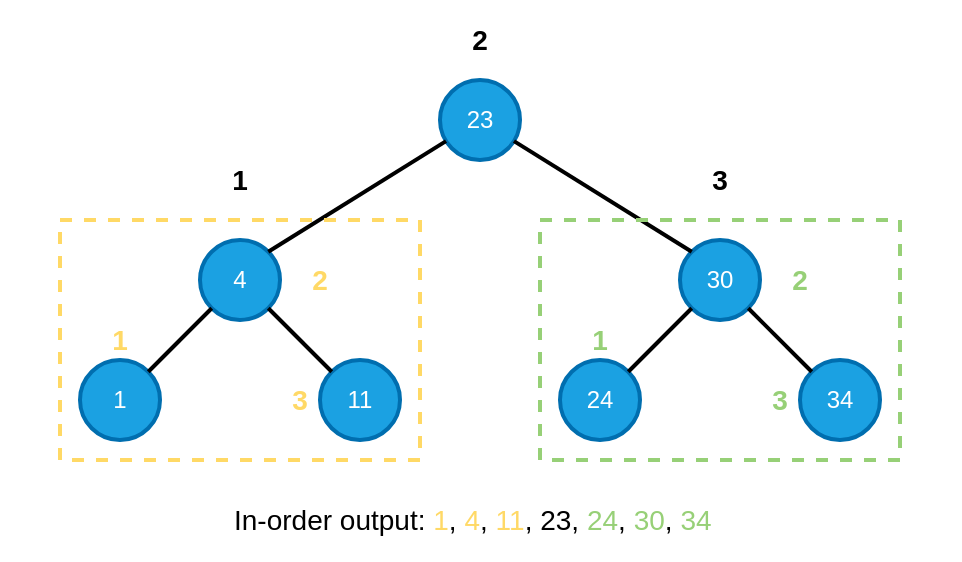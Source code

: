 <mxfile version="14.2.4" type="embed" pages="4">
    <diagram id="6hGFLwfOUW9BJ-s0fimq" name="inorder">
        <mxGraphModel dx="1327" dy="645" grid="1" gridSize="10" guides="1" tooltips="1" connect="1" arrows="1" fold="1" page="1" pageScale="1" pageWidth="827" pageHeight="1169" math="0" shadow="0">
            <root>
                <mxCell id="0"/>
                <mxCell id="1" parent="0"/>
                <mxCell id="30" value="" style="rounded=0;whiteSpace=wrap;html=1;strokeColor=none;strokeWidth=2;fillColor=#ffffff;gradientColor=none;" parent="1" vertex="1">
                    <mxGeometry x="100" y="60" width="480" height="280" as="geometry"/>
                </mxCell>
                <mxCell id="2" value="23" style="ellipse;whiteSpace=wrap;html=1;aspect=fixed;strokeColor=#006EAF;strokeWidth=2;fillColor=#1ba1e2;fontColor=#ffffff;" parent="1" vertex="1">
                    <mxGeometry x="320" y="100" width="40" height="40" as="geometry"/>
                </mxCell>
                <mxCell id="3" value="4&lt;span style=&quot;color: rgba(0 , 0 , 0 , 0) ; font-family: monospace ; font-size: 0px&quot;&gt;%3CmxGraphModel%3E%3Croot%3E%3CmxCell%20id%3D%220%22%2F%3E%3CmxCell%20id%3D%221%22%20parent%3D%220%22%2F%3E%3CmxCell%20id%3D%222%22%20value%3D%2223%22%20style%3D%22ellipse%3BwhiteSpace%3Dwrap%3Bhtml%3D1%3Baspect%3Dfixed%3BstrokeColor%3D%23006EAF%3BstrokeWidth%3D2%3BfillColor%3D%231ba1e2%3BfontColor%3D%23ffffff%3B%22%20vertex%3D%221%22%20parent%3D%221%22%3E%3CmxGeometry%20x%3D%22320%22%20y%3D%22120%22%20width%3D%2240%22%20height%3D%2240%22%20as%3D%22geometry%22%2F%3E%3C%2FmxCell%3E%3C%2Froot%3E%3C%2FmxGraphModel%3E&lt;/span&gt;" style="ellipse;whiteSpace=wrap;html=1;aspect=fixed;strokeColor=#006EAF;strokeWidth=2;fillColor=#1ba1e2;fontColor=#ffffff;" parent="1" vertex="1">
                    <mxGeometry x="200" y="180" width="40" height="40" as="geometry"/>
                </mxCell>
                <mxCell id="4" value="30" style="ellipse;whiteSpace=wrap;html=1;aspect=fixed;strokeColor=#006EAF;strokeWidth=2;fillColor=#1ba1e2;fontColor=#ffffff;" parent="1" vertex="1">
                    <mxGeometry x="440" y="180" width="40" height="40" as="geometry"/>
                </mxCell>
                <mxCell id="5" value="1" style="ellipse;whiteSpace=wrap;html=1;aspect=fixed;strokeColor=#006EAF;strokeWidth=2;fillColor=#1ba1e2;fontColor=#ffffff;" parent="1" vertex="1">
                    <mxGeometry x="140" y="240" width="40" height="40" as="geometry"/>
                </mxCell>
                <mxCell id="6" value="11" style="ellipse;whiteSpace=wrap;html=1;aspect=fixed;strokeColor=#006EAF;strokeWidth=2;fillColor=#1ba1e2;fontColor=#ffffff;" parent="1" vertex="1">
                    <mxGeometry x="260" y="240" width="40" height="40" as="geometry"/>
                </mxCell>
                <mxCell id="7" value="24" style="ellipse;whiteSpace=wrap;html=1;aspect=fixed;strokeColor=#006EAF;strokeWidth=2;fillColor=#1ba1e2;fontColor=#ffffff;" parent="1" vertex="1">
                    <mxGeometry x="380" y="240" width="40" height="40" as="geometry"/>
                </mxCell>
                <mxCell id="8" value="34" style="ellipse;whiteSpace=wrap;html=1;aspect=fixed;strokeColor=#006EAF;strokeWidth=2;fillColor=#1ba1e2;fontColor=#ffffff;" parent="1" vertex="1">
                    <mxGeometry x="500" y="240" width="40" height="40" as="geometry"/>
                </mxCell>
                <mxCell id="9" value="" style="endArrow=none;html=1;strokeColor=#000000;strokeWidth=2;exitX=1;exitY=0;exitDx=0;exitDy=0;" parent="1" source="3" target="2" edge="1">
                    <mxGeometry width="50" height="50" relative="1" as="geometry">
                        <mxPoint x="400" y="510" as="sourcePoint"/>
                        <mxPoint x="450" y="460" as="targetPoint"/>
                    </mxGeometry>
                </mxCell>
                <mxCell id="10" value="" style="endArrow=none;html=1;strokeColor=#000000;strokeWidth=2;exitX=0;exitY=0;exitDx=0;exitDy=0;" parent="1" source="4" target="2" edge="1">
                    <mxGeometry width="50" height="50" relative="1" as="geometry">
                        <mxPoint x="244.142" y="195.858" as="sourcePoint"/>
                        <mxPoint x="335.858" y="144.142" as="targetPoint"/>
                    </mxGeometry>
                </mxCell>
                <mxCell id="11" value="" style="endArrow=none;html=1;strokeColor=#000000;strokeWidth=2;exitX=0;exitY=1;exitDx=0;exitDy=0;entryX=1;entryY=0;entryDx=0;entryDy=0;" parent="1" source="3" target="5" edge="1">
                    <mxGeometry width="50" height="50" relative="1" as="geometry">
                        <mxPoint x="254.142" y="205.858" as="sourcePoint"/>
                        <mxPoint x="130" y="220" as="targetPoint"/>
                    </mxGeometry>
                </mxCell>
                <mxCell id="12" value="" style="endArrow=none;html=1;strokeColor=#000000;strokeWidth=2;entryX=1;entryY=1;entryDx=0;entryDy=0;exitX=0;exitY=0;exitDx=0;exitDy=0;" parent="1" source="6" target="3" edge="1">
                    <mxGeometry width="50" height="50" relative="1" as="geometry">
                        <mxPoint x="264.142" y="215.858" as="sourcePoint"/>
                        <mxPoint x="355.858" y="164.142" as="targetPoint"/>
                    </mxGeometry>
                </mxCell>
                <mxCell id="13" value="" style="endArrow=none;html=1;strokeColor=#000000;strokeWidth=2;entryX=0;entryY=1;entryDx=0;entryDy=0;exitX=1;exitY=0;exitDx=0;exitDy=0;" parent="1" source="7" target="4" edge="1">
                    <mxGeometry width="50" height="50" relative="1" as="geometry">
                        <mxPoint x="274.142" y="225.858" as="sourcePoint"/>
                        <mxPoint x="365.858" y="174.142" as="targetPoint"/>
                    </mxGeometry>
                </mxCell>
                <mxCell id="14" value="" style="endArrow=none;html=1;strokeColor=#000000;strokeWidth=2;entryX=1;entryY=1;entryDx=0;entryDy=0;exitX=0;exitY=0;exitDx=0;exitDy=0;" parent="1" source="8" target="4" edge="1">
                    <mxGeometry width="50" height="50" relative="1" as="geometry">
                        <mxPoint x="284.142" y="235.858" as="sourcePoint"/>
                        <mxPoint x="375.858" y="184.142" as="targetPoint"/>
                    </mxGeometry>
                </mxCell>
                <mxCell id="18" value="" style="rounded=0;whiteSpace=wrap;html=1;fillColor=none;gradientColor=#ffffff;strokeColor=#FFD966;dashed=1;strokeWidth=2;" parent="1" vertex="1">
                    <mxGeometry x="130" y="170" width="180" height="120" as="geometry"/>
                </mxCell>
                <mxCell id="19" value="" style="rounded=0;whiteSpace=wrap;html=1;fillColor=none;gradientColor=#ffffff;strokeColor=#97D077;dashed=1;strokeWidth=2;" parent="1" vertex="1">
                    <mxGeometry x="370" y="170" width="180" height="120" as="geometry"/>
                </mxCell>
                <mxCell id="20" value="&lt;b style=&quot;font-size: 14px&quot;&gt;&lt;font color=&quot;#97d077&quot;&gt;3&lt;/font&gt;&lt;/b&gt;" style="text;html=1;strokeColor=none;fillColor=none;align=center;verticalAlign=middle;whiteSpace=wrap;rounded=0;dashed=1;" parent="1" vertex="1">
                    <mxGeometry x="470" y="250" width="40" height="20" as="geometry"/>
                </mxCell>
                <mxCell id="21" value="&lt;b style=&quot;font-size: 14px&quot;&gt;&lt;font color=&quot;#ffd966&quot;&gt;3&lt;/font&gt;&lt;/b&gt;" style="text;html=1;strokeColor=none;fillColor=none;align=center;verticalAlign=middle;whiteSpace=wrap;rounded=0;dashed=1;" parent="1" vertex="1">
                    <mxGeometry x="230" y="250" width="40" height="20" as="geometry"/>
                </mxCell>
                <mxCell id="22" value="&lt;b style=&quot;color: rgb(0 , 0 , 0) ; font-size: 14px&quot;&gt;3&lt;/b&gt;" style="text;html=1;strokeColor=none;fillColor=none;align=center;verticalAlign=middle;whiteSpace=wrap;rounded=0;dashed=1;" parent="1" vertex="1">
                    <mxGeometry x="440" y="140" width="40" height="20" as="geometry"/>
                </mxCell>
                <mxCell id="23" value="&lt;b style=&quot;color: rgb(0 , 0 , 0) ; font-size: 14px&quot;&gt;2&lt;/b&gt;" style="text;html=1;strokeColor=none;fillColor=none;align=center;verticalAlign=middle;whiteSpace=wrap;rounded=0;dashed=1;" parent="1" vertex="1">
                    <mxGeometry x="320" y="70" width="40" height="20" as="geometry"/>
                </mxCell>
                <mxCell id="24" value="&lt;b style=&quot;color: rgb(0 , 0 , 0) ; font-size: 14px&quot;&gt;1&lt;/b&gt;" style="text;html=1;strokeColor=none;fillColor=none;align=center;verticalAlign=middle;whiteSpace=wrap;rounded=0;dashed=1;" parent="1" vertex="1">
                    <mxGeometry x="200" y="140" width="40" height="20" as="geometry"/>
                </mxCell>
                <mxCell id="25" value="&lt;b style=&quot;font-size: 14px&quot;&gt;&lt;font color=&quot;#ffd966&quot;&gt;2&lt;/font&gt;&lt;/b&gt;" style="text;html=1;strokeColor=none;fillColor=none;align=center;verticalAlign=middle;whiteSpace=wrap;rounded=0;dashed=1;" parent="1" vertex="1">
                    <mxGeometry x="240" y="190" width="40" height="20" as="geometry"/>
                </mxCell>
                <mxCell id="26" value="&lt;b style=&quot;font-size: 14px&quot;&gt;&lt;font color=&quot;#ffd966&quot;&gt;1&lt;/font&gt;&lt;/b&gt;" style="text;html=1;strokeColor=none;fillColor=none;align=center;verticalAlign=middle;whiteSpace=wrap;rounded=0;dashed=1;" parent="1" vertex="1">
                    <mxGeometry x="140" y="220" width="40" height="20" as="geometry"/>
                </mxCell>
                <mxCell id="28" value="&lt;b style=&quot;font-size: 14px&quot;&gt;&lt;font color=&quot;#97d077&quot;&gt;2&lt;/font&gt;&lt;/b&gt;" style="text;html=1;strokeColor=none;fillColor=none;align=center;verticalAlign=middle;whiteSpace=wrap;rounded=0;dashed=1;" parent="1" vertex="1">
                    <mxGeometry x="480" y="190" width="40" height="20" as="geometry"/>
                </mxCell>
                <mxCell id="29" value="&lt;b style=&quot;font-size: 14px&quot;&gt;&lt;font color=&quot;#97d077&quot;&gt;1&lt;/font&gt;&lt;/b&gt;" style="text;html=1;strokeColor=none;fillColor=none;align=center;verticalAlign=middle;whiteSpace=wrap;rounded=0;dashed=1;" parent="1" vertex="1">
                    <mxGeometry x="380" y="220" width="40" height="20" as="geometry"/>
                </mxCell>
                <mxCell id="31" value="&lt;font style=&quot;font-size: 14px&quot;&gt;&lt;font color=&quot;#000000&quot; style=&quot;font-size: 14px&quot;&gt;In-order output: &lt;/font&gt;&lt;font color=&quot;#ffd966&quot; style=&quot;font-size: 14px&quot;&gt;1&lt;/font&gt;&lt;font color=&quot;#000000&quot; style=&quot;font-size: 14px&quot;&gt;, &lt;/font&gt;&lt;font color=&quot;#ffd966&quot; style=&quot;font-size: 14px&quot;&gt;4&lt;/font&gt;&lt;font color=&quot;#000000&quot; style=&quot;font-size: 14px&quot;&gt;, &lt;/font&gt;&lt;font color=&quot;#ffd966&quot; style=&quot;font-size: 14px&quot;&gt;11&lt;/font&gt;&lt;font color=&quot;#000000&quot; style=&quot;font-size: 14px&quot;&gt;, 23, &lt;/font&gt;&lt;font color=&quot;#97d077&quot; style=&quot;font-size: 14px&quot;&gt;24&lt;/font&gt;&lt;font color=&quot;#000000&quot; style=&quot;font-size: 14px&quot;&gt;, &lt;/font&gt;&lt;font color=&quot;#97d077&quot; style=&quot;font-size: 14px&quot;&gt;30&lt;/font&gt;&lt;font color=&quot;#000000&quot; style=&quot;font-size: 14px&quot;&gt;, &lt;/font&gt;&lt;font color=&quot;#97d077&quot; style=&quot;font-size: 14px&quot;&gt;34&lt;/font&gt;&lt;/font&gt;" style="text;html=1;strokeColor=none;fillColor=none;align=left;verticalAlign=middle;whiteSpace=wrap;rounded=0;" parent="1" vertex="1">
                    <mxGeometry x="215" y="310" width="250" height="20" as="geometry"/>
                </mxCell>
            </root>
        </mxGraphModel>
    </diagram>
    <diagram name="preorder" id="hf1i-W4qNfu-Tb5vu6yO">
        <mxGraphModel dx="1327" dy="645" grid="1" gridSize="10" guides="1" tooltips="1" connect="1" arrows="1" fold="1" page="1" pageScale="1" pageWidth="827" pageHeight="1169" math="0" shadow="0">
            <root>
                <mxCell id="0-NxIk7NXnXgyCoXyVqq-0"/>
                <mxCell id="0-NxIk7NXnXgyCoXyVqq-1" parent="0-NxIk7NXnXgyCoXyVqq-0"/>
                <mxCell id="0-NxIk7NXnXgyCoXyVqq-2" value="" style="rounded=0;whiteSpace=wrap;html=1;strokeColor=none;strokeWidth=2;fillColor=#ffffff;gradientColor=none;" parent="0-NxIk7NXnXgyCoXyVqq-1" vertex="1">
                    <mxGeometry x="100" y="60" width="480" height="280" as="geometry"/>
                </mxCell>
                <mxCell id="0-NxIk7NXnXgyCoXyVqq-3" value="23" style="ellipse;whiteSpace=wrap;html=1;aspect=fixed;strokeColor=#006EAF;strokeWidth=2;fillColor=#1ba1e2;fontColor=#ffffff;" parent="0-NxIk7NXnXgyCoXyVqq-1" vertex="1">
                    <mxGeometry x="320" y="100" width="40" height="40" as="geometry"/>
                </mxCell>
                <mxCell id="0-NxIk7NXnXgyCoXyVqq-4" value="4&lt;span style=&quot;color: rgba(0 , 0 , 0 , 0) ; font-family: monospace ; font-size: 0px&quot;&gt;%3CmxGraphModel%3E%3Croot%3E%3CmxCell%20id%3D%220%22%2F%3E%3CmxCell%20id%3D%221%22%20parent%3D%220%22%2F%3E%3CmxCell%20id%3D%222%22%20value%3D%2223%22%20style%3D%22ellipse%3BwhiteSpace%3Dwrap%3Bhtml%3D1%3Baspect%3Dfixed%3BstrokeColor%3D%23006EAF%3BstrokeWidth%3D2%3BfillColor%3D%231ba1e2%3BfontColor%3D%23ffffff%3B%22%20vertex%3D%221%22%20parent%3D%221%22%3E%3CmxGeometry%20x%3D%22320%22%20y%3D%22120%22%20width%3D%2240%22%20height%3D%2240%22%20as%3D%22geometry%22%2F%3E%3C%2FmxCell%3E%3C%2Froot%3E%3C%2FmxGraphModel%3E&lt;/span&gt;" style="ellipse;whiteSpace=wrap;html=1;aspect=fixed;strokeColor=#006EAF;strokeWidth=2;fillColor=#1ba1e2;fontColor=#ffffff;" parent="0-NxIk7NXnXgyCoXyVqq-1" vertex="1">
                    <mxGeometry x="200" y="180" width="40" height="40" as="geometry"/>
                </mxCell>
                <mxCell id="0-NxIk7NXnXgyCoXyVqq-5" value="30" style="ellipse;whiteSpace=wrap;html=1;aspect=fixed;strokeColor=#006EAF;strokeWidth=2;fillColor=#1ba1e2;fontColor=#ffffff;" parent="0-NxIk7NXnXgyCoXyVqq-1" vertex="1">
                    <mxGeometry x="440" y="180" width="40" height="40" as="geometry"/>
                </mxCell>
                <mxCell id="0-NxIk7NXnXgyCoXyVqq-6" value="1" style="ellipse;whiteSpace=wrap;html=1;aspect=fixed;strokeColor=#006EAF;strokeWidth=2;fillColor=#1ba1e2;fontColor=#ffffff;" parent="0-NxIk7NXnXgyCoXyVqq-1" vertex="1">
                    <mxGeometry x="140" y="240" width="40" height="40" as="geometry"/>
                </mxCell>
                <mxCell id="0-NxIk7NXnXgyCoXyVqq-7" value="11" style="ellipse;whiteSpace=wrap;html=1;aspect=fixed;strokeColor=#006EAF;strokeWidth=2;fillColor=#1ba1e2;fontColor=#ffffff;" parent="0-NxIk7NXnXgyCoXyVqq-1" vertex="1">
                    <mxGeometry x="260" y="240" width="40" height="40" as="geometry"/>
                </mxCell>
                <mxCell id="0-NxIk7NXnXgyCoXyVqq-8" value="24" style="ellipse;whiteSpace=wrap;html=1;aspect=fixed;strokeColor=#006EAF;strokeWidth=2;fillColor=#1ba1e2;fontColor=#ffffff;" parent="0-NxIk7NXnXgyCoXyVqq-1" vertex="1">
                    <mxGeometry x="380" y="240" width="40" height="40" as="geometry"/>
                </mxCell>
                <mxCell id="0-NxIk7NXnXgyCoXyVqq-9" value="34" style="ellipse;whiteSpace=wrap;html=1;aspect=fixed;strokeColor=#006EAF;strokeWidth=2;fillColor=#1ba1e2;fontColor=#ffffff;" parent="0-NxIk7NXnXgyCoXyVqq-1" vertex="1">
                    <mxGeometry x="500" y="240" width="40" height="40" as="geometry"/>
                </mxCell>
                <mxCell id="0-NxIk7NXnXgyCoXyVqq-10" value="" style="endArrow=none;html=1;strokeColor=#000000;strokeWidth=2;exitX=1;exitY=0;exitDx=0;exitDy=0;" parent="0-NxIk7NXnXgyCoXyVqq-1" source="0-NxIk7NXnXgyCoXyVqq-4" target="0-NxIk7NXnXgyCoXyVqq-3" edge="1">
                    <mxGeometry width="50" height="50" relative="1" as="geometry">
                        <mxPoint x="400" y="510" as="sourcePoint"/>
                        <mxPoint x="450" y="460" as="targetPoint"/>
                    </mxGeometry>
                </mxCell>
                <mxCell id="0-NxIk7NXnXgyCoXyVqq-11" value="" style="endArrow=none;html=1;strokeColor=#000000;strokeWidth=2;exitX=0;exitY=0;exitDx=0;exitDy=0;" parent="0-NxIk7NXnXgyCoXyVqq-1" source="0-NxIk7NXnXgyCoXyVqq-5" target="0-NxIk7NXnXgyCoXyVqq-3" edge="1">
                    <mxGeometry width="50" height="50" relative="1" as="geometry">
                        <mxPoint x="244.142" y="195.858" as="sourcePoint"/>
                        <mxPoint x="335.858" y="144.142" as="targetPoint"/>
                    </mxGeometry>
                </mxCell>
                <mxCell id="0-NxIk7NXnXgyCoXyVqq-12" value="" style="endArrow=none;html=1;strokeColor=#000000;strokeWidth=2;exitX=0;exitY=1;exitDx=0;exitDy=0;entryX=1;entryY=0;entryDx=0;entryDy=0;" parent="0-NxIk7NXnXgyCoXyVqq-1" source="0-NxIk7NXnXgyCoXyVqq-4" target="0-NxIk7NXnXgyCoXyVqq-6" edge="1">
                    <mxGeometry width="50" height="50" relative="1" as="geometry">
                        <mxPoint x="254.142" y="205.858" as="sourcePoint"/>
                        <mxPoint x="130" y="220" as="targetPoint"/>
                    </mxGeometry>
                </mxCell>
                <mxCell id="0-NxIk7NXnXgyCoXyVqq-13" value="" style="endArrow=none;html=1;strokeColor=#000000;strokeWidth=2;entryX=1;entryY=1;entryDx=0;entryDy=0;exitX=0;exitY=0;exitDx=0;exitDy=0;" parent="0-NxIk7NXnXgyCoXyVqq-1" source="0-NxIk7NXnXgyCoXyVqq-7" target="0-NxIk7NXnXgyCoXyVqq-4" edge="1">
                    <mxGeometry width="50" height="50" relative="1" as="geometry">
                        <mxPoint x="264.142" y="215.858" as="sourcePoint"/>
                        <mxPoint x="355.858" y="164.142" as="targetPoint"/>
                    </mxGeometry>
                </mxCell>
                <mxCell id="0-NxIk7NXnXgyCoXyVqq-14" value="" style="endArrow=none;html=1;strokeColor=#000000;strokeWidth=2;entryX=0;entryY=1;entryDx=0;entryDy=0;exitX=1;exitY=0;exitDx=0;exitDy=0;" parent="0-NxIk7NXnXgyCoXyVqq-1" source="0-NxIk7NXnXgyCoXyVqq-8" target="0-NxIk7NXnXgyCoXyVqq-5" edge="1">
                    <mxGeometry width="50" height="50" relative="1" as="geometry">
                        <mxPoint x="274.142" y="225.858" as="sourcePoint"/>
                        <mxPoint x="365.858" y="174.142" as="targetPoint"/>
                    </mxGeometry>
                </mxCell>
                <mxCell id="0-NxIk7NXnXgyCoXyVqq-15" value="" style="endArrow=none;html=1;strokeColor=#000000;strokeWidth=2;entryX=1;entryY=1;entryDx=0;entryDy=0;exitX=0;exitY=0;exitDx=0;exitDy=0;" parent="0-NxIk7NXnXgyCoXyVqq-1" source="0-NxIk7NXnXgyCoXyVqq-9" target="0-NxIk7NXnXgyCoXyVqq-5" edge="1">
                    <mxGeometry width="50" height="50" relative="1" as="geometry">
                        <mxPoint x="284.142" y="235.858" as="sourcePoint"/>
                        <mxPoint x="375.858" y="184.142" as="targetPoint"/>
                    </mxGeometry>
                </mxCell>
                <mxCell id="0-NxIk7NXnXgyCoXyVqq-16" value="" style="rounded=0;whiteSpace=wrap;html=1;fillColor=none;gradientColor=#ffffff;strokeColor=#FFD966;dashed=1;strokeWidth=2;" parent="0-NxIk7NXnXgyCoXyVqq-1" vertex="1">
                    <mxGeometry x="130" y="170" width="180" height="120" as="geometry"/>
                </mxCell>
                <mxCell id="0-NxIk7NXnXgyCoXyVqq-17" value="" style="rounded=0;whiteSpace=wrap;html=1;fillColor=none;gradientColor=#ffffff;strokeColor=#97D077;dashed=1;strokeWidth=2;" parent="0-NxIk7NXnXgyCoXyVqq-1" vertex="1">
                    <mxGeometry x="370" y="170" width="180" height="120" as="geometry"/>
                </mxCell>
                <mxCell id="0-NxIk7NXnXgyCoXyVqq-18" value="&lt;b style=&quot;font-size: 14px&quot;&gt;&lt;font color=&quot;#97d077&quot;&gt;3&lt;/font&gt;&lt;/b&gt;" style="text;html=1;strokeColor=none;fillColor=none;align=center;verticalAlign=middle;whiteSpace=wrap;rounded=0;dashed=1;" parent="0-NxIk7NXnXgyCoXyVqq-1" vertex="1">
                    <mxGeometry x="470" y="250" width="40" height="20" as="geometry"/>
                </mxCell>
                <mxCell id="0-NxIk7NXnXgyCoXyVqq-19" value="&lt;b style=&quot;font-size: 14px&quot;&gt;&lt;font color=&quot;#ffd966&quot;&gt;3&lt;/font&gt;&lt;/b&gt;" style="text;html=1;strokeColor=none;fillColor=none;align=center;verticalAlign=middle;whiteSpace=wrap;rounded=0;dashed=1;" parent="0-NxIk7NXnXgyCoXyVqq-1" vertex="1">
                    <mxGeometry x="230" y="250" width="40" height="20" as="geometry"/>
                </mxCell>
                <mxCell id="0-NxIk7NXnXgyCoXyVqq-20" value="&lt;b style=&quot;color: rgb(0 , 0 , 0) ; font-size: 14px&quot;&gt;3&lt;/b&gt;" style="text;html=1;strokeColor=none;fillColor=none;align=center;verticalAlign=middle;whiteSpace=wrap;rounded=0;dashed=1;" parent="0-NxIk7NXnXgyCoXyVqq-1" vertex="1">
                    <mxGeometry x="440" y="140" width="40" height="20" as="geometry"/>
                </mxCell>
                <mxCell id="0-NxIk7NXnXgyCoXyVqq-21" value="&lt;b style=&quot;color: rgb(0 , 0 , 0) ; font-size: 14px&quot;&gt;1&lt;/b&gt;" style="text;html=1;strokeColor=none;fillColor=none;align=center;verticalAlign=middle;whiteSpace=wrap;rounded=0;dashed=1;" parent="0-NxIk7NXnXgyCoXyVqq-1" vertex="1">
                    <mxGeometry x="320" y="70" width="40" height="20" as="geometry"/>
                </mxCell>
                <mxCell id="0-NxIk7NXnXgyCoXyVqq-22" value="&lt;b style=&quot;color: rgb(0 , 0 , 0) ; font-size: 14px&quot;&gt;2&lt;/b&gt;" style="text;html=1;strokeColor=none;fillColor=none;align=center;verticalAlign=middle;whiteSpace=wrap;rounded=0;dashed=1;" parent="0-NxIk7NXnXgyCoXyVqq-1" vertex="1">
                    <mxGeometry x="200" y="140" width="40" height="20" as="geometry"/>
                </mxCell>
                <mxCell id="0-NxIk7NXnXgyCoXyVqq-23" value="&lt;b style=&quot;font-size: 14px&quot;&gt;&lt;font color=&quot;#ffd966&quot;&gt;1&lt;/font&gt;&lt;/b&gt;" style="text;html=1;strokeColor=none;fillColor=none;align=center;verticalAlign=middle;whiteSpace=wrap;rounded=0;dashed=1;" parent="0-NxIk7NXnXgyCoXyVqq-1" vertex="1">
                    <mxGeometry x="240" y="190" width="40" height="20" as="geometry"/>
                </mxCell>
                <mxCell id="0-NxIk7NXnXgyCoXyVqq-24" value="&lt;b style=&quot;font-size: 14px&quot;&gt;&lt;font color=&quot;#ffd966&quot;&gt;2&lt;/font&gt;&lt;/b&gt;" style="text;html=1;strokeColor=none;fillColor=none;align=center;verticalAlign=middle;whiteSpace=wrap;rounded=0;dashed=1;" parent="0-NxIk7NXnXgyCoXyVqq-1" vertex="1">
                    <mxGeometry x="140" y="220" width="40" height="20" as="geometry"/>
                </mxCell>
                <mxCell id="0-NxIk7NXnXgyCoXyVqq-25" value="&lt;b style=&quot;font-size: 14px&quot;&gt;&lt;font color=&quot;#97d077&quot;&gt;1&lt;/font&gt;&lt;/b&gt;" style="text;html=1;strokeColor=none;fillColor=none;align=center;verticalAlign=middle;whiteSpace=wrap;rounded=0;dashed=1;" parent="0-NxIk7NXnXgyCoXyVqq-1" vertex="1">
                    <mxGeometry x="480" y="190" width="40" height="20" as="geometry"/>
                </mxCell>
                <mxCell id="0-NxIk7NXnXgyCoXyVqq-26" value="&lt;b style=&quot;font-size: 14px&quot;&gt;&lt;font color=&quot;#97d077&quot;&gt;2&lt;/font&gt;&lt;/b&gt;" style="text;html=1;strokeColor=none;fillColor=none;align=center;verticalAlign=middle;whiteSpace=wrap;rounded=0;dashed=1;" parent="0-NxIk7NXnXgyCoXyVqq-1" vertex="1">
                    <mxGeometry x="380" y="220" width="40" height="20" as="geometry"/>
                </mxCell>
                <mxCell id="0-NxIk7NXnXgyCoXyVqq-27" value="&lt;font style=&quot;font-size: 14px&quot;&gt;&lt;font color=&quot;#000000&quot; style=&quot;font-size: 14px&quot;&gt;pre-order output:&amp;nbsp;&lt;/font&gt;&lt;font style=&quot;font-size: 14px&quot; color=&quot;#ffd966&quot;&gt;&amp;nbsp;&lt;/font&gt;&lt;font style=&quot;font-size: 14px&quot; color=&quot;#000000&quot;&gt;23,&lt;/font&gt;&lt;font style=&quot;font-size: 14px&quot; color=&quot;#ffd966&quot;&gt; 4&lt;/font&gt;&lt;font style=&quot;font-size: 14px&quot; color=&quot;#000000&quot;&gt;,&lt;/font&gt;&lt;font style=&quot;font-size: 14px&quot; color=&quot;#ffd966&quot;&gt; 1&lt;/font&gt;&lt;font style=&quot;font-size: 14px&quot; color=&quot;#000000&quot;&gt;,&lt;/font&gt;&lt;font style=&quot;font-size: 14px&quot; color=&quot;#ffd966&quot;&gt; 11&lt;/font&gt;&lt;font style=&quot;font-size: 14px&quot; color=&quot;#000000&quot;&gt;,&lt;/font&gt;&lt;font style=&quot;font-size: 14px&quot; color=&quot;#ffd966&quot;&gt; &lt;/font&gt;&lt;font style=&quot;font-size: 14px&quot; color=&quot;#97d077&quot;&gt;30&lt;/font&gt;&lt;font style=&quot;font-size: 14px&quot; color=&quot;#000000&quot;&gt;,&lt;/font&gt;&lt;font style=&quot;font-size: 14px&quot; color=&quot;#ffd966&quot;&gt; &lt;/font&gt;&lt;font style=&quot;font-size: 14px&quot; color=&quot;#97d077&quot;&gt;24&lt;/font&gt;&lt;font style=&quot;font-size: 14px&quot; color=&quot;#000000&quot;&gt;,&lt;/font&gt;&lt;font style=&quot;font-size: 14px&quot; color=&quot;#ffd966&quot;&gt; &lt;/font&gt;&lt;font style=&quot;font-size: 14px&quot; color=&quot;#97d077&quot;&gt;34&lt;/font&gt;&lt;/font&gt;" style="text;html=1;strokeColor=none;fillColor=none;align=left;verticalAlign=middle;whiteSpace=wrap;rounded=0;" parent="0-NxIk7NXnXgyCoXyVqq-1" vertex="1">
                    <mxGeometry x="200" y="310" width="280" height="20" as="geometry"/>
                </mxCell>
            </root>
        </mxGraphModel>
    </diagram>
    <diagram name="postorder" id="UNuQ0rq5022NI_5m-je-">
        <mxGraphModel dx="1327" dy="645" grid="1" gridSize="10" guides="1" tooltips="1" connect="1" arrows="1" fold="1" page="1" pageScale="1" pageWidth="827" pageHeight="1169" math="0" shadow="0">
            <root>
                <mxCell id="rLowQOYo1AkH6gLetVWS-0"/>
                <mxCell id="rLowQOYo1AkH6gLetVWS-1" parent="rLowQOYo1AkH6gLetVWS-0"/>
                <mxCell id="rLowQOYo1AkH6gLetVWS-2" value="" style="rounded=0;whiteSpace=wrap;html=1;strokeColor=none;strokeWidth=2;fillColor=#ffffff;gradientColor=none;" parent="rLowQOYo1AkH6gLetVWS-1" vertex="1">
                    <mxGeometry x="100" y="60" width="480" height="280" as="geometry"/>
                </mxCell>
                <mxCell id="rLowQOYo1AkH6gLetVWS-3" value="23" style="ellipse;whiteSpace=wrap;html=1;aspect=fixed;strokeColor=#006EAF;strokeWidth=2;fillColor=#1ba1e2;fontColor=#ffffff;" parent="rLowQOYo1AkH6gLetVWS-1" vertex="1">
                    <mxGeometry x="320" y="100" width="40" height="40" as="geometry"/>
                </mxCell>
                <mxCell id="rLowQOYo1AkH6gLetVWS-4" value="4&lt;span style=&quot;color: rgba(0 , 0 , 0 , 0) ; font-family: monospace ; font-size: 0px&quot;&gt;%3CmxGraphModel%3E%3Croot%3E%3CmxCell%20id%3D%220%22%2F%3E%3CmxCell%20id%3D%221%22%20parent%3D%220%22%2F%3E%3CmxCell%20id%3D%222%22%20value%3D%2223%22%20style%3D%22ellipse%3BwhiteSpace%3Dwrap%3Bhtml%3D1%3Baspect%3Dfixed%3BstrokeColor%3D%23006EAF%3BstrokeWidth%3D2%3BfillColor%3D%231ba1e2%3BfontColor%3D%23ffffff%3B%22%20vertex%3D%221%22%20parent%3D%221%22%3E%3CmxGeometry%20x%3D%22320%22%20y%3D%22120%22%20width%3D%2240%22%20height%3D%2240%22%20as%3D%22geometry%22%2F%3E%3C%2FmxCell%3E%3C%2Froot%3E%3C%2FmxGraphModel%3E&lt;/span&gt;" style="ellipse;whiteSpace=wrap;html=1;aspect=fixed;strokeColor=#006EAF;strokeWidth=2;fillColor=#1ba1e2;fontColor=#ffffff;" parent="rLowQOYo1AkH6gLetVWS-1" vertex="1">
                    <mxGeometry x="200" y="180" width="40" height="40" as="geometry"/>
                </mxCell>
                <mxCell id="rLowQOYo1AkH6gLetVWS-5" value="30" style="ellipse;whiteSpace=wrap;html=1;aspect=fixed;strokeColor=#006EAF;strokeWidth=2;fillColor=#1ba1e2;fontColor=#ffffff;" parent="rLowQOYo1AkH6gLetVWS-1" vertex="1">
                    <mxGeometry x="440" y="180" width="40" height="40" as="geometry"/>
                </mxCell>
                <mxCell id="rLowQOYo1AkH6gLetVWS-6" value="1" style="ellipse;whiteSpace=wrap;html=1;aspect=fixed;strokeColor=#006EAF;strokeWidth=2;fillColor=#1ba1e2;fontColor=#ffffff;" parent="rLowQOYo1AkH6gLetVWS-1" vertex="1">
                    <mxGeometry x="140" y="240" width="40" height="40" as="geometry"/>
                </mxCell>
                <mxCell id="rLowQOYo1AkH6gLetVWS-7" value="11" style="ellipse;whiteSpace=wrap;html=1;aspect=fixed;strokeColor=#006EAF;strokeWidth=2;fillColor=#1ba1e2;fontColor=#ffffff;" parent="rLowQOYo1AkH6gLetVWS-1" vertex="1">
                    <mxGeometry x="260" y="240" width="40" height="40" as="geometry"/>
                </mxCell>
                <mxCell id="rLowQOYo1AkH6gLetVWS-8" value="24" style="ellipse;whiteSpace=wrap;html=1;aspect=fixed;strokeColor=#006EAF;strokeWidth=2;fillColor=#1ba1e2;fontColor=#ffffff;" parent="rLowQOYo1AkH6gLetVWS-1" vertex="1">
                    <mxGeometry x="380" y="240" width="40" height="40" as="geometry"/>
                </mxCell>
                <mxCell id="rLowQOYo1AkH6gLetVWS-9" value="34" style="ellipse;whiteSpace=wrap;html=1;aspect=fixed;strokeColor=#006EAF;strokeWidth=2;fillColor=#1ba1e2;fontColor=#ffffff;" parent="rLowQOYo1AkH6gLetVWS-1" vertex="1">
                    <mxGeometry x="500" y="240" width="40" height="40" as="geometry"/>
                </mxCell>
                <mxCell id="rLowQOYo1AkH6gLetVWS-10" value="" style="endArrow=none;html=1;strokeColor=#000000;strokeWidth=2;exitX=1;exitY=0;exitDx=0;exitDy=0;" parent="rLowQOYo1AkH6gLetVWS-1" source="rLowQOYo1AkH6gLetVWS-4" target="rLowQOYo1AkH6gLetVWS-3" edge="1">
                    <mxGeometry width="50" height="50" relative="1" as="geometry">
                        <mxPoint x="400" y="510" as="sourcePoint"/>
                        <mxPoint x="450" y="460" as="targetPoint"/>
                    </mxGeometry>
                </mxCell>
                <mxCell id="rLowQOYo1AkH6gLetVWS-11" value="" style="endArrow=none;html=1;strokeColor=#000000;strokeWidth=2;exitX=0;exitY=0;exitDx=0;exitDy=0;" parent="rLowQOYo1AkH6gLetVWS-1" source="rLowQOYo1AkH6gLetVWS-5" target="rLowQOYo1AkH6gLetVWS-3" edge="1">
                    <mxGeometry width="50" height="50" relative="1" as="geometry">
                        <mxPoint x="244.142" y="195.858" as="sourcePoint"/>
                        <mxPoint x="335.858" y="144.142" as="targetPoint"/>
                    </mxGeometry>
                </mxCell>
                <mxCell id="rLowQOYo1AkH6gLetVWS-12" value="" style="endArrow=none;html=1;strokeColor=#000000;strokeWidth=2;exitX=0;exitY=1;exitDx=0;exitDy=0;entryX=1;entryY=0;entryDx=0;entryDy=0;" parent="rLowQOYo1AkH6gLetVWS-1" source="rLowQOYo1AkH6gLetVWS-4" target="rLowQOYo1AkH6gLetVWS-6" edge="1">
                    <mxGeometry width="50" height="50" relative="1" as="geometry">
                        <mxPoint x="254.142" y="205.858" as="sourcePoint"/>
                        <mxPoint x="130" y="220" as="targetPoint"/>
                    </mxGeometry>
                </mxCell>
                <mxCell id="rLowQOYo1AkH6gLetVWS-13" value="" style="endArrow=none;html=1;strokeColor=#000000;strokeWidth=2;entryX=1;entryY=1;entryDx=0;entryDy=0;exitX=0;exitY=0;exitDx=0;exitDy=0;" parent="rLowQOYo1AkH6gLetVWS-1" source="rLowQOYo1AkH6gLetVWS-7" target="rLowQOYo1AkH6gLetVWS-4" edge="1">
                    <mxGeometry width="50" height="50" relative="1" as="geometry">
                        <mxPoint x="264.142" y="215.858" as="sourcePoint"/>
                        <mxPoint x="355.858" y="164.142" as="targetPoint"/>
                    </mxGeometry>
                </mxCell>
                <mxCell id="rLowQOYo1AkH6gLetVWS-14" value="" style="endArrow=none;html=1;strokeColor=#000000;strokeWidth=2;entryX=0;entryY=1;entryDx=0;entryDy=0;exitX=1;exitY=0;exitDx=0;exitDy=0;" parent="rLowQOYo1AkH6gLetVWS-1" source="rLowQOYo1AkH6gLetVWS-8" target="rLowQOYo1AkH6gLetVWS-5" edge="1">
                    <mxGeometry width="50" height="50" relative="1" as="geometry">
                        <mxPoint x="274.142" y="225.858" as="sourcePoint"/>
                        <mxPoint x="365.858" y="174.142" as="targetPoint"/>
                    </mxGeometry>
                </mxCell>
                <mxCell id="rLowQOYo1AkH6gLetVWS-15" value="" style="endArrow=none;html=1;strokeColor=#000000;strokeWidth=2;entryX=1;entryY=1;entryDx=0;entryDy=0;exitX=0;exitY=0;exitDx=0;exitDy=0;" parent="rLowQOYo1AkH6gLetVWS-1" source="rLowQOYo1AkH6gLetVWS-9" target="rLowQOYo1AkH6gLetVWS-5" edge="1">
                    <mxGeometry width="50" height="50" relative="1" as="geometry">
                        <mxPoint x="284.142" y="235.858" as="sourcePoint"/>
                        <mxPoint x="375.858" y="184.142" as="targetPoint"/>
                    </mxGeometry>
                </mxCell>
                <mxCell id="rLowQOYo1AkH6gLetVWS-16" value="" style="rounded=0;whiteSpace=wrap;html=1;fillColor=none;gradientColor=#ffffff;strokeColor=#FFD966;dashed=1;strokeWidth=2;" parent="rLowQOYo1AkH6gLetVWS-1" vertex="1">
                    <mxGeometry x="130" y="170" width="180" height="120" as="geometry"/>
                </mxCell>
                <mxCell id="rLowQOYo1AkH6gLetVWS-17" value="" style="rounded=0;whiteSpace=wrap;html=1;fillColor=none;gradientColor=#ffffff;strokeColor=#97D077;dashed=1;strokeWidth=2;" parent="rLowQOYo1AkH6gLetVWS-1" vertex="1">
                    <mxGeometry x="370" y="170" width="180" height="120" as="geometry"/>
                </mxCell>
                <mxCell id="rLowQOYo1AkH6gLetVWS-18" value="&lt;b style=&quot;font-size: 14px&quot;&gt;&lt;font color=&quot;#97d077&quot;&gt;2&lt;/font&gt;&lt;/b&gt;" style="text;html=1;strokeColor=none;fillColor=none;align=center;verticalAlign=middle;whiteSpace=wrap;rounded=0;dashed=1;" parent="rLowQOYo1AkH6gLetVWS-1" vertex="1">
                    <mxGeometry x="470" y="250" width="40" height="20" as="geometry"/>
                </mxCell>
                <mxCell id="rLowQOYo1AkH6gLetVWS-19" value="&lt;b style=&quot;font-size: 14px&quot;&gt;&lt;font color=&quot;#ffd966&quot;&gt;2&lt;/font&gt;&lt;/b&gt;" style="text;html=1;strokeColor=none;fillColor=none;align=center;verticalAlign=middle;whiteSpace=wrap;rounded=0;dashed=1;" parent="rLowQOYo1AkH6gLetVWS-1" vertex="1">
                    <mxGeometry x="230" y="250" width="40" height="20" as="geometry"/>
                </mxCell>
                <mxCell id="rLowQOYo1AkH6gLetVWS-20" value="&lt;b style=&quot;color: rgb(0 , 0 , 0) ; font-size: 14px&quot;&gt;2&lt;/b&gt;" style="text;html=1;strokeColor=none;fillColor=none;align=center;verticalAlign=middle;whiteSpace=wrap;rounded=0;dashed=1;" parent="rLowQOYo1AkH6gLetVWS-1" vertex="1">
                    <mxGeometry x="440" y="140" width="40" height="20" as="geometry"/>
                </mxCell>
                <mxCell id="rLowQOYo1AkH6gLetVWS-21" value="&lt;b style=&quot;color: rgb(0 , 0 , 0) ; font-size: 14px&quot;&gt;3&lt;/b&gt;" style="text;html=1;strokeColor=none;fillColor=none;align=center;verticalAlign=middle;whiteSpace=wrap;rounded=0;dashed=1;" parent="rLowQOYo1AkH6gLetVWS-1" vertex="1">
                    <mxGeometry x="320" y="70" width="40" height="20" as="geometry"/>
                </mxCell>
                <mxCell id="rLowQOYo1AkH6gLetVWS-22" value="&lt;b style=&quot;color: rgb(0 , 0 , 0) ; font-size: 14px&quot;&gt;1&lt;/b&gt;" style="text;html=1;strokeColor=none;fillColor=none;align=center;verticalAlign=middle;whiteSpace=wrap;rounded=0;dashed=1;" parent="rLowQOYo1AkH6gLetVWS-1" vertex="1">
                    <mxGeometry x="200" y="140" width="40" height="20" as="geometry"/>
                </mxCell>
                <mxCell id="rLowQOYo1AkH6gLetVWS-23" value="&lt;b style=&quot;font-size: 14px&quot;&gt;&lt;font color=&quot;#ffd966&quot;&gt;3&lt;/font&gt;&lt;/b&gt;" style="text;html=1;strokeColor=none;fillColor=none;align=center;verticalAlign=middle;whiteSpace=wrap;rounded=0;dashed=1;" parent="rLowQOYo1AkH6gLetVWS-1" vertex="1">
                    <mxGeometry x="240" y="190" width="40" height="20" as="geometry"/>
                </mxCell>
                <mxCell id="rLowQOYo1AkH6gLetVWS-24" value="&lt;b style=&quot;font-size: 14px&quot;&gt;&lt;font color=&quot;#ffd966&quot;&gt;1&lt;/font&gt;&lt;/b&gt;" style="text;html=1;strokeColor=none;fillColor=none;align=center;verticalAlign=middle;whiteSpace=wrap;rounded=0;dashed=1;" parent="rLowQOYo1AkH6gLetVWS-1" vertex="1">
                    <mxGeometry x="140" y="220" width="40" height="20" as="geometry"/>
                </mxCell>
                <mxCell id="rLowQOYo1AkH6gLetVWS-25" value="&lt;b style=&quot;font-size: 14px&quot;&gt;&lt;font color=&quot;#97d077&quot;&gt;3&lt;/font&gt;&lt;/b&gt;" style="text;html=1;strokeColor=none;fillColor=none;align=center;verticalAlign=middle;whiteSpace=wrap;rounded=0;dashed=1;" parent="rLowQOYo1AkH6gLetVWS-1" vertex="1">
                    <mxGeometry x="480" y="190" width="40" height="20" as="geometry"/>
                </mxCell>
                <mxCell id="rLowQOYo1AkH6gLetVWS-26" value="&lt;b style=&quot;font-size: 14px&quot;&gt;&lt;font color=&quot;#97d077&quot;&gt;1&lt;/font&gt;&lt;/b&gt;" style="text;html=1;strokeColor=none;fillColor=none;align=center;verticalAlign=middle;whiteSpace=wrap;rounded=0;dashed=1;" parent="rLowQOYo1AkH6gLetVWS-1" vertex="1">
                    <mxGeometry x="380" y="220" width="40" height="20" as="geometry"/>
                </mxCell>
                <mxCell id="rLowQOYo1AkH6gLetVWS-27" value="&lt;font style=&quot;font-size: 14px&quot;&gt;&lt;font color=&quot;#000000&quot; style=&quot;font-size: 14px&quot;&gt;post-order output:&amp;nbsp;&lt;/font&gt;&lt;font style=&quot;font-size: 14px&quot; color=&quot;#ffd966&quot;&gt;&amp;nbsp;&lt;/font&gt;&lt;font style=&quot;font-size: 14px&quot; color=&quot;#ffd966&quot;&gt;1&lt;/font&gt;&lt;font style=&quot;font-size: 14px&quot; color=&quot;#000000&quot;&gt;, &lt;/font&gt;&lt;font style=&quot;font-size: 14px&quot; color=&quot;#ffd966&quot;&gt;11&lt;/font&gt;&lt;font style=&quot;font-size: 14px&quot; color=&quot;#000000&quot;&gt;, &lt;/font&gt;&lt;font style=&quot;font-size: 14px&quot; color=&quot;#ffd966&quot;&gt;4&lt;/font&gt;&lt;font style=&quot;font-size: 14px&quot; color=&quot;#000000&quot;&gt;, &lt;/font&gt;&lt;font style=&quot;font-size: 14px&quot; color=&quot;#97d077&quot;&gt;24&lt;/font&gt;&lt;font style=&quot;font-size: 14px&quot; color=&quot;#000000&quot;&gt;, &lt;/font&gt;&lt;font style=&quot;font-size: 14px&quot; color=&quot;#97d077&quot;&gt;34&lt;/font&gt;&lt;font style=&quot;font-size: 14px&quot; color=&quot;#000000&quot;&gt;, &lt;/font&gt;&lt;font style=&quot;font-size: 14px&quot; color=&quot;#97d077&quot;&gt;30&lt;/font&gt;&lt;font style=&quot;font-size: 14px&quot; color=&quot;#000000&quot;&gt;, 23&lt;/font&gt;&lt;/font&gt;" style="text;html=1;strokeColor=none;fillColor=none;align=left;verticalAlign=middle;whiteSpace=wrap;rounded=0;" parent="rLowQOYo1AkH6gLetVWS-1" vertex="1">
                    <mxGeometry x="195" y="310" width="290" height="20" as="geometry"/>
                </mxCell>
            </root>
        </mxGraphModel>
    </diagram>
    <diagram name="levelorder" id="jokxPdVXTMhTEUd-SEuJ">
        <mxGraphModel dx="1327" dy="645" grid="1" gridSize="10" guides="1" tooltips="1" connect="1" arrows="1" fold="1" page="1" pageScale="1" pageWidth="827" pageHeight="1169" math="0" shadow="0">
            <root>
                <mxCell id="TsHPLR6YYyqttM2Q13FR-0"/>
                <mxCell id="TsHPLR6YYyqttM2Q13FR-1" parent="TsHPLR6YYyqttM2Q13FR-0"/>
                <mxCell id="TsHPLR6YYyqttM2Q13FR-2" value="" style="rounded=0;whiteSpace=wrap;html=1;strokeColor=none;strokeWidth=2;fillColor=#ffffff;gradientColor=none;" parent="TsHPLR6YYyqttM2Q13FR-1" vertex="1">
                    <mxGeometry x="80" y="80" width="520" height="280" as="geometry"/>
                </mxCell>
                <mxCell id="TsHPLR6YYyqttM2Q13FR-4" value="4&lt;span style=&quot;color: rgba(0 , 0 , 0 , 0) ; font-family: monospace ; font-size: 0px&quot;&gt;%3CmxGraphModel%3E%3Croot%3E%3CmxCell%20id%3D%220%22%2F%3E%3CmxCell%20id%3D%221%22%20parent%3D%220%22%2F%3E%3CmxCell%20id%3D%222%22%20value%3D%2223%22%20style%3D%22ellipse%3BwhiteSpace%3Dwrap%3Bhtml%3D1%3Baspect%3Dfixed%3BstrokeColor%3D%23006EAF%3BstrokeWidth%3D2%3BfillColor%3D%231ba1e2%3BfontColor%3D%23ffffff%3B%22%20vertex%3D%221%22%20parent%3D%221%22%3E%3CmxGeometry%20x%3D%22320%22%20y%3D%22120%22%20width%3D%2240%22%20height%3D%2240%22%20as%3D%22geometry%22%2F%3E%3C%2FmxCell%3E%3C%2Froot%3E%3C%2FmxGraphModel%3E&lt;/span&gt;" style="ellipse;whiteSpace=wrap;html=1;aspect=fixed;strokeColor=#006EAF;strokeWidth=2;fillColor=#1ba1e2;fontColor=#ffffff;" parent="TsHPLR6YYyqttM2Q13FR-1" vertex="1">
                    <mxGeometry x="200" y="180" width="40" height="40" as="geometry"/>
                </mxCell>
                <mxCell id="TsHPLR6YYyqttM2Q13FR-5" value="30" style="ellipse;whiteSpace=wrap;html=1;aspect=fixed;strokeColor=#006EAF;strokeWidth=2;fillColor=#1ba1e2;fontColor=#ffffff;" parent="TsHPLR6YYyqttM2Q13FR-1" vertex="1">
                    <mxGeometry x="440" y="180" width="40" height="40" as="geometry"/>
                </mxCell>
                <mxCell id="TsHPLR6YYyqttM2Q13FR-6" value="1" style="ellipse;whiteSpace=wrap;html=1;aspect=fixed;strokeColor=#006EAF;strokeWidth=2;fillColor=#1ba1e2;fontColor=#ffffff;" parent="TsHPLR6YYyqttM2Q13FR-1" vertex="1">
                    <mxGeometry x="140" y="240" width="40" height="40" as="geometry"/>
                </mxCell>
                <mxCell id="TsHPLR6YYyqttM2Q13FR-7" value="11" style="ellipse;whiteSpace=wrap;html=1;aspect=fixed;strokeColor=#006EAF;strokeWidth=2;fillColor=#1ba1e2;fontColor=#ffffff;" parent="TsHPLR6YYyqttM2Q13FR-1" vertex="1">
                    <mxGeometry x="260" y="240" width="40" height="40" as="geometry"/>
                </mxCell>
                <mxCell id="TsHPLR6YYyqttM2Q13FR-8" value="24" style="ellipse;whiteSpace=wrap;html=1;aspect=fixed;strokeColor=#006EAF;strokeWidth=2;fillColor=#1ba1e2;fontColor=#ffffff;" parent="TsHPLR6YYyqttM2Q13FR-1" vertex="1">
                    <mxGeometry x="380" y="240" width="40" height="40" as="geometry"/>
                </mxCell>
                <mxCell id="TsHPLR6YYyqttM2Q13FR-9" value="34" style="ellipse;whiteSpace=wrap;html=1;aspect=fixed;strokeColor=#006EAF;strokeWidth=2;fillColor=#1ba1e2;fontColor=#ffffff;" parent="TsHPLR6YYyqttM2Q13FR-1" vertex="1">
                    <mxGeometry x="500" y="240" width="40" height="40" as="geometry"/>
                </mxCell>
                <mxCell id="TsHPLR6YYyqttM2Q13FR-10" value="" style="endArrow=none;html=1;strokeColor=#000000;strokeWidth=2;exitX=1;exitY=0;exitDx=0;exitDy=0;entryX=0;entryY=1;entryDx=0;entryDy=0;" parent="TsHPLR6YYyqttM2Q13FR-1" source="TsHPLR6YYyqttM2Q13FR-4" target="TsHPLR6YYyqttM2Q13FR-3" edge="1">
                    <mxGeometry width="50" height="50" relative="1" as="geometry">
                        <mxPoint x="400" y="510" as="sourcePoint"/>
                        <mxPoint x="340" y="130" as="targetPoint"/>
                    </mxGeometry>
                </mxCell>
                <mxCell id="TsHPLR6YYyqttM2Q13FR-11" value="" style="endArrow=none;html=1;strokeColor=#000000;strokeWidth=2;exitX=0;exitY=0;exitDx=0;exitDy=0;" parent="TsHPLR6YYyqttM2Q13FR-1" source="TsHPLR6YYyqttM2Q13FR-5" target="TsHPLR6YYyqttM2Q13FR-3" edge="1">
                    <mxGeometry width="50" height="50" relative="1" as="geometry">
                        <mxPoint x="244.142" y="195.858" as="sourcePoint"/>
                        <mxPoint x="335.858" y="144.142" as="targetPoint"/>
                    </mxGeometry>
                </mxCell>
                <mxCell id="TsHPLR6YYyqttM2Q13FR-12" value="" style="endArrow=none;html=1;strokeColor=#000000;strokeWidth=2;exitX=0;exitY=1;exitDx=0;exitDy=0;entryX=1;entryY=0;entryDx=0;entryDy=0;" parent="TsHPLR6YYyqttM2Q13FR-1" source="TsHPLR6YYyqttM2Q13FR-4" target="TsHPLR6YYyqttM2Q13FR-6" edge="1">
                    <mxGeometry width="50" height="50" relative="1" as="geometry">
                        <mxPoint x="254.142" y="205.858" as="sourcePoint"/>
                        <mxPoint x="130" y="220" as="targetPoint"/>
                    </mxGeometry>
                </mxCell>
                <mxCell id="TsHPLR6YYyqttM2Q13FR-13" value="" style="endArrow=none;html=1;strokeColor=#000000;strokeWidth=2;entryX=1;entryY=1;entryDx=0;entryDy=0;exitX=0;exitY=0;exitDx=0;exitDy=0;" parent="TsHPLR6YYyqttM2Q13FR-1" source="TsHPLR6YYyqttM2Q13FR-7" target="TsHPLR6YYyqttM2Q13FR-4" edge="1">
                    <mxGeometry width="50" height="50" relative="1" as="geometry">
                        <mxPoint x="264.142" y="215.858" as="sourcePoint"/>
                        <mxPoint x="355.858" y="164.142" as="targetPoint"/>
                    </mxGeometry>
                </mxCell>
                <mxCell id="TsHPLR6YYyqttM2Q13FR-14" value="" style="endArrow=none;html=1;strokeColor=#000000;strokeWidth=2;entryX=0;entryY=1;entryDx=0;entryDy=0;exitX=1;exitY=0;exitDx=0;exitDy=0;" parent="TsHPLR6YYyqttM2Q13FR-1" source="TsHPLR6YYyqttM2Q13FR-8" target="TsHPLR6YYyqttM2Q13FR-5" edge="1">
                    <mxGeometry width="50" height="50" relative="1" as="geometry">
                        <mxPoint x="274.142" y="225.858" as="sourcePoint"/>
                        <mxPoint x="365.858" y="174.142" as="targetPoint"/>
                    </mxGeometry>
                </mxCell>
                <mxCell id="TsHPLR6YYyqttM2Q13FR-15" value="" style="endArrow=none;html=1;strokeColor=#000000;strokeWidth=2;entryX=1;entryY=1;entryDx=0;entryDy=0;exitX=0;exitY=0;exitDx=0;exitDy=0;" parent="TsHPLR6YYyqttM2Q13FR-1" source="TsHPLR6YYyqttM2Q13FR-9" target="TsHPLR6YYyqttM2Q13FR-5" edge="1">
                    <mxGeometry width="50" height="50" relative="1" as="geometry">
                        <mxPoint x="284.142" y="235.858" as="sourcePoint"/>
                        <mxPoint x="375.858" y="184.142" as="targetPoint"/>
                    </mxGeometry>
                </mxCell>
                <mxCell id="TsHPLR6YYyqttM2Q13FR-27" value="&lt;font style=&quot;font-size: 14px&quot;&gt;&lt;font color=&quot;#000000&quot; style=&quot;font-size: 14px&quot;&gt;level-order output:&amp;nbsp;&lt;/font&gt;&lt;font style=&quot;font-size: 14px&quot; color=&quot;#ffd966&quot;&gt;&amp;nbsp;&lt;/font&gt;&lt;font style=&quot;font-size: 14px&quot; color=&quot;#000000&quot;&gt;23, 4, 30, 1, 11, 24, 34&lt;/font&gt;&lt;/font&gt;" style="text;html=1;strokeColor=none;fillColor=none;align=left;verticalAlign=middle;whiteSpace=wrap;rounded=0;" parent="TsHPLR6YYyqttM2Q13FR-1" vertex="1">
                    <mxGeometry x="190" y="310" width="300" height="20" as="geometry"/>
                </mxCell>
                <mxCell id="TsHPLR6YYyqttM2Q13FR-29" value="" style="endArrow=classic;html=1;strokeColor=#FFD966;dashed=1;strokeWidth=2;" parent="TsHPLR6YYyqttM2Q13FR-1" edge="1">
                    <mxGeometry width="50" height="50" relative="1" as="geometry">
                        <mxPoint x="480" y="120" as="sourcePoint"/>
                        <mxPoint x="160" y="200" as="targetPoint"/>
                    </mxGeometry>
                </mxCell>
                <mxCell id="TsHPLR6YYyqttM2Q13FR-30" value="" style="endArrow=classic;html=1;strokeColor=#FFD966;dashed=1;strokeWidth=2;" parent="TsHPLR6YYyqttM2Q13FR-1" edge="1">
                    <mxGeometry width="50" height="50" relative="1" as="geometry">
                        <mxPoint x="160" y="200" as="sourcePoint"/>
                        <mxPoint x="520" y="200" as="targetPoint"/>
                    </mxGeometry>
                </mxCell>
                <mxCell id="TsHPLR6YYyqttM2Q13FR-31" value="" style="endArrow=classic;html=1;strokeColor=#FFD966;dashed=1;strokeWidth=2;" parent="TsHPLR6YYyqttM2Q13FR-1" edge="1">
                    <mxGeometry width="50" height="50" relative="1" as="geometry">
                        <mxPoint x="520" y="200" as="sourcePoint"/>
                        <mxPoint x="100" y="260" as="targetPoint"/>
                    </mxGeometry>
                </mxCell>
                <mxCell id="TsHPLR6YYyqttM2Q13FR-32" value="" style="endArrow=classic;html=1;strokeColor=#FFD966;dashed=1;strokeWidth=2;" parent="TsHPLR6YYyqttM2Q13FR-1" edge="1">
                    <mxGeometry width="50" height="50" relative="1" as="geometry">
                        <mxPoint x="100" y="260" as="sourcePoint"/>
                        <mxPoint x="580" y="260" as="targetPoint"/>
                    </mxGeometry>
                </mxCell>
                <mxCell id="TsHPLR6YYyqttM2Q13FR-3" value="23" style="ellipse;whiteSpace=wrap;html=1;aspect=fixed;strokeColor=#006EAF;strokeWidth=2;fillColor=#1ba1e2;fontColor=#ffffff;" parent="TsHPLR6YYyqttM2Q13FR-1" vertex="1">
                    <mxGeometry x="320" y="100" width="40" height="40" as="geometry"/>
                </mxCell>
                <mxCell id="TsHPLR6YYyqttM2Q13FR-28" value="" style="endArrow=classic;html=1;strokeColor=#FFD966;dashed=1;strokeWidth=2;" parent="TsHPLR6YYyqttM2Q13FR-1" edge="1">
                    <mxGeometry width="50" height="50" relative="1" as="geometry">
                        <mxPoint x="200" y="120" as="sourcePoint"/>
                        <mxPoint x="480" y="120" as="targetPoint"/>
                    </mxGeometry>
                </mxCell>
            </root>
        </mxGraphModel>
    </diagram>
</mxfile>
